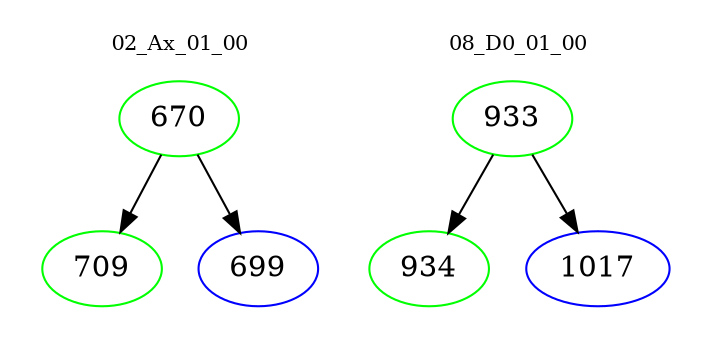 digraph{
subgraph cluster_0 {
color = white
label = "02_Ax_01_00";
fontsize=10;
T0_670 [label="670", color="green"]
T0_670 -> T0_709 [color="black"]
T0_709 [label="709", color="green"]
T0_670 -> T0_699 [color="black"]
T0_699 [label="699", color="blue"]
}
subgraph cluster_1 {
color = white
label = "08_D0_01_00";
fontsize=10;
T1_933 [label="933", color="green"]
T1_933 -> T1_934 [color="black"]
T1_934 [label="934", color="green"]
T1_933 -> T1_1017 [color="black"]
T1_1017 [label="1017", color="blue"]
}
}
